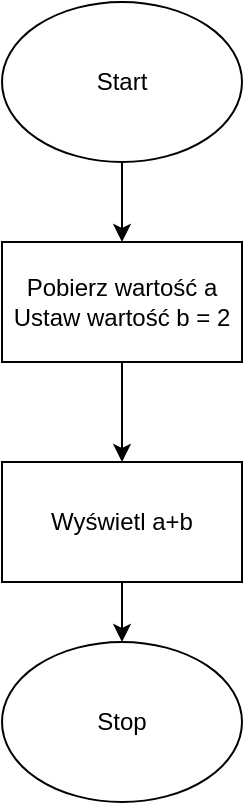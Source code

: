<mxfile version="20.8.20" type="github">
  <diagram id="C5RBs43oDa-KdzZeNtuy" name="Page-1">
    <mxGraphModel dx="1050" dy="549" grid="1" gridSize="10" guides="1" tooltips="1" connect="1" arrows="1" fold="1" page="1" pageScale="1" pageWidth="827" pageHeight="1169" math="0" shadow="0">
      <root>
        <mxCell id="WIyWlLk6GJQsqaUBKTNV-0" />
        <mxCell id="WIyWlLk6GJQsqaUBKTNV-1" parent="WIyWlLk6GJQsqaUBKTNV-0" />
        <mxCell id="Mo4z9kOjpYD0vXlG8VXs-0" value="" style="ellipse;whiteSpace=wrap;html=1;" vertex="1" parent="WIyWlLk6GJQsqaUBKTNV-1">
          <mxGeometry x="414" y="80" width="120" height="80" as="geometry" />
        </mxCell>
        <mxCell id="Mo4z9kOjpYD0vXlG8VXs-1" value="Start" style="text;html=1;strokeColor=none;fillColor=none;align=center;verticalAlign=middle;whiteSpace=wrap;rounded=0;" vertex="1" parent="WIyWlLk6GJQsqaUBKTNV-1">
          <mxGeometry x="444" y="105" width="60" height="30" as="geometry" />
        </mxCell>
        <mxCell id="Mo4z9kOjpYD0vXlG8VXs-5" value="" style="edgeStyle=orthogonalEdgeStyle;rounded=0;orthogonalLoop=1;jettySize=auto;html=1;" edge="1" parent="WIyWlLk6GJQsqaUBKTNV-1" source="Mo4z9kOjpYD0vXlG8VXs-2" target="Mo4z9kOjpYD0vXlG8VXs-4">
          <mxGeometry relative="1" as="geometry" />
        </mxCell>
        <mxCell id="Mo4z9kOjpYD0vXlG8VXs-2" value="Pobierz wartość a&lt;br&gt;Ustaw wartość b = 2" style="rounded=0;whiteSpace=wrap;html=1;" vertex="1" parent="WIyWlLk6GJQsqaUBKTNV-1">
          <mxGeometry x="414" y="200" width="120" height="60" as="geometry" />
        </mxCell>
        <mxCell id="Mo4z9kOjpYD0vXlG8VXs-3" value="" style="endArrow=classic;html=1;rounded=0;entryX=0.5;entryY=0;entryDx=0;entryDy=0;exitX=0.5;exitY=1;exitDx=0;exitDy=0;" edge="1" parent="WIyWlLk6GJQsqaUBKTNV-1" source="Mo4z9kOjpYD0vXlG8VXs-0" target="Mo4z9kOjpYD0vXlG8VXs-2">
          <mxGeometry width="50" height="50" relative="1" as="geometry">
            <mxPoint x="390" y="210" as="sourcePoint" />
            <mxPoint x="440" y="160" as="targetPoint" />
          </mxGeometry>
        </mxCell>
        <mxCell id="Mo4z9kOjpYD0vXlG8VXs-7" value="" style="edgeStyle=orthogonalEdgeStyle;rounded=0;orthogonalLoop=1;jettySize=auto;html=1;" edge="1" parent="WIyWlLk6GJQsqaUBKTNV-1" source="Mo4z9kOjpYD0vXlG8VXs-4" target="Mo4z9kOjpYD0vXlG8VXs-6">
          <mxGeometry relative="1" as="geometry" />
        </mxCell>
        <mxCell id="Mo4z9kOjpYD0vXlG8VXs-4" value="Wyświetl a+b" style="rounded=0;whiteSpace=wrap;html=1;" vertex="1" parent="WIyWlLk6GJQsqaUBKTNV-1">
          <mxGeometry x="414" y="310" width="120" height="60" as="geometry" />
        </mxCell>
        <mxCell id="Mo4z9kOjpYD0vXlG8VXs-6" value="Stop" style="ellipse;whiteSpace=wrap;html=1;" vertex="1" parent="WIyWlLk6GJQsqaUBKTNV-1">
          <mxGeometry x="414" y="400" width="120" height="80" as="geometry" />
        </mxCell>
      </root>
    </mxGraphModel>
  </diagram>
</mxfile>
